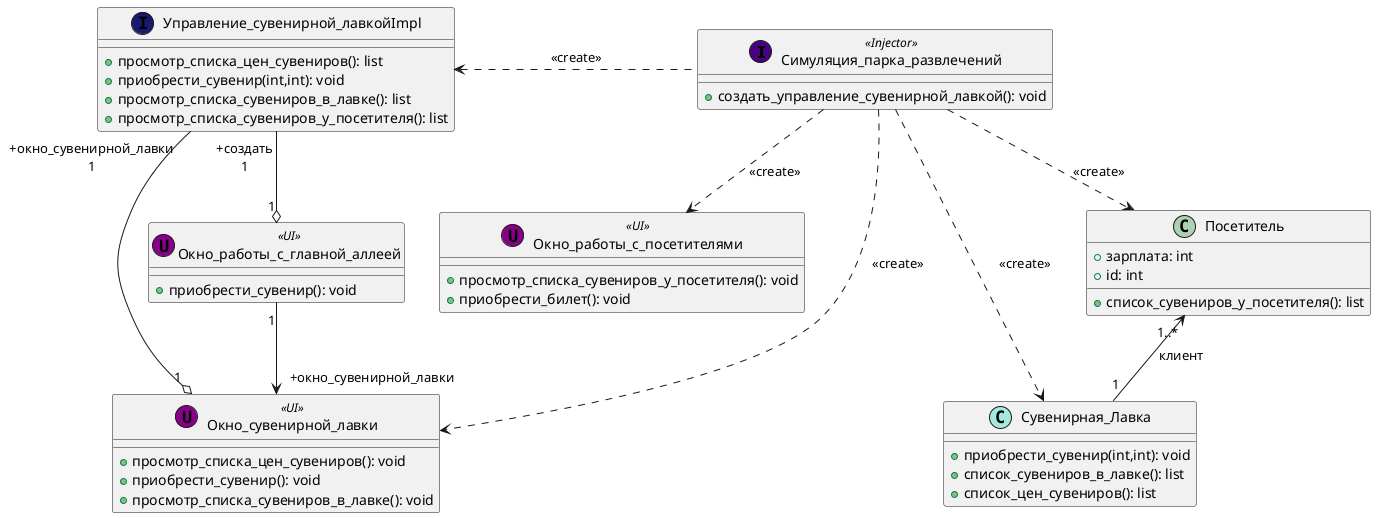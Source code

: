 @startuml
Симуляция_парка_развлечений .left.> Управление_сувенирной_лавкойImpl: <<create>>
Симуляция_парка_развлечений ..> Окно_сувенирной_лавки: <<create>>
Симуляция_парка_развлечений ..> Окно_работы_с_посетителями: <<create>>
Симуляция_парка_развлечений ..> Посетитель: <<create>>
Симуляция_парка_развлечений .> Сувенирная_Лавка: <<create>>
Окно_работы_с_главной_аллеей "1" --> " +окно_сувенирной_лавки" Окно_сувенирной_лавки
Управление_сувенирной_лавкойImpl " +окно_сувенирной_лавки\n 1" --o "1" Окно_сувенирной_лавки
Управление_сувенирной_лавкойImpl " +создать\n 1" --o "1" Окно_работы_с_главной_аллеей
Посетитель "1..*" <-- "1" Сувенирная_Лавка: клиент

class Симуляция_парка_развлечений << (I,Indigo) Injector >> {
+ создать_управление_сувенирной_лавкой(): void
}

class Окно_сувенирной_лавки << (U,DarkMagenta) UI>> {
    + просмотр_списка_цен_сувениров(): void
    + приобрести_сувенир(): void
    + просмотр_списка_сувениров_в_лавке(): void
}

class Управление_сувенирной_лавкойImpl << (I,MidnightBlue) >> {
    + просмотр_списка_цен_сувениров(): list
    + приобрести_сувенир(int,int): void
    + просмотр_списка_сувениров_в_лавке(): list
    + просмотр_списка_сувениров_у_посетителя(): list
}

class Окно_работы_с_посетителями << (U,DarkMagenta) UI>> {
    + просмотр_списка_сувениров_у_посетителя(): void
    + приобрести_билет(): void
}

class Посетитель {
    + зарплата: int
    + id: int
    + список_сувениров_у_посетителя(): list
}

class Сувенирная_Лавка << (C,#a4e8e0) >> {
    + приобрести_сувенир(int,int): void
    + список_сувениров_в_лавке(): list
    + список_цен_сувениров(): list
}

class Окно_работы_с_главной_аллеей << (U,DarkMagenta) UI>> {
    + приобрести_сувенир(): void
}
@enduml